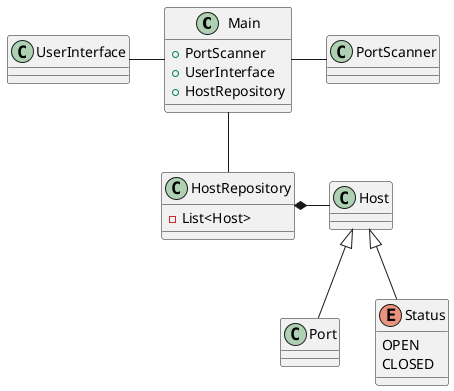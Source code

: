 @startuml
'https://plantuml.com/class-diagram

class Main {
+PortScanner
+UserInterface
+HostRepository
}

class PortScanner {
}

class UserInterface {
}

class Host {
}

class Port {
}

enum Status {
OPEN
CLOSED
}

class HostRepository {
-List<Host>

}

Main - PortScanner
UserInterface - Main
Main -- HostRepository
HostRepository *- Host

Host <|-- Port
Host <|-- Status
@enduml